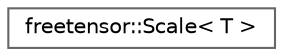 digraph "Graphical Class Hierarchy"
{
 // LATEX_PDF_SIZE
  bgcolor="transparent";
  edge [fontname=Helvetica,fontsize=10,labelfontname=Helvetica,labelfontsize=10];
  node [fontname=Helvetica,fontsize=10,shape=box,height=0.2,width=0.4];
  rankdir="LR";
  Node0 [label="freetensor::Scale\< T \>",height=0.2,width=0.4,color="grey40", fillcolor="white", style="filled",URL="$structfreetensor_1_1Scale.html",tooltip=" "];
}
